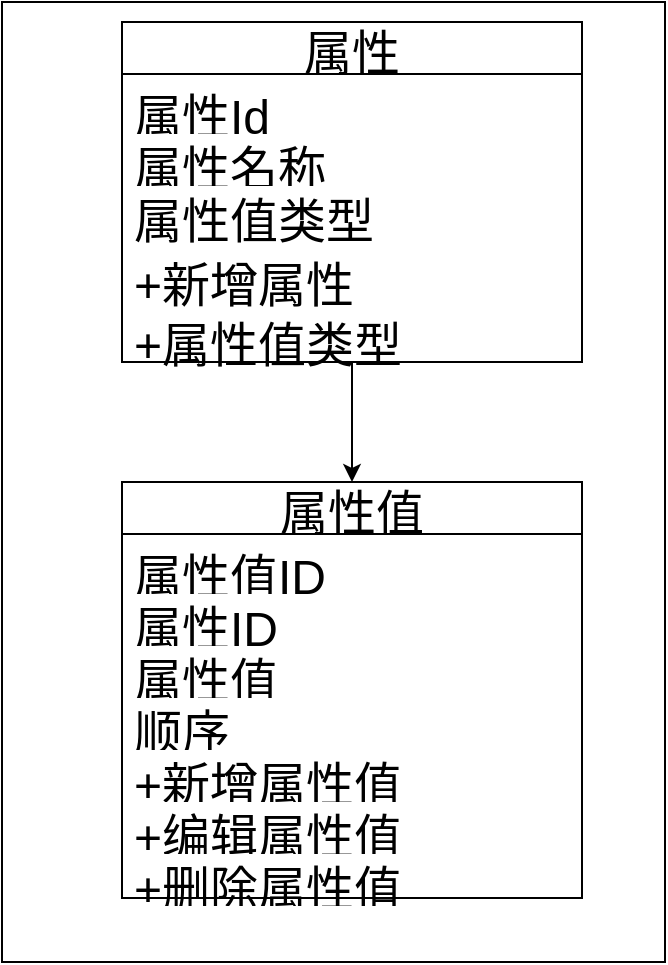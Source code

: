 <mxfile version="18.0.1" type="github">
  <diagram id="fuy1s0eva4b-fFWhVFdE" name="Page-1">
    <mxGraphModel dx="1613" dy="-6493" grid="1" gridSize="10" guides="1" tooltips="1" connect="1" arrows="1" fold="1" page="1" pageScale="1" pageWidth="827" pageHeight="1169" math="0" shadow="0">
      <root>
        <mxCell id="0" />
        <mxCell id="1" parent="0" />
        <mxCell id="HxOPDLQ4KwmjCW9O7RK3-1" value="" style="rounded=0;whiteSpace=wrap;html=1;fontSize=24;" vertex="1" parent="1">
          <mxGeometry x="-160" y="7100" width="331.5" height="480" as="geometry" />
        </mxCell>
        <mxCell id="HxOPDLQ4KwmjCW9O7RK3-2" style="edgeStyle=none;rounded=0;orthogonalLoop=1;jettySize=auto;html=1;entryX=0.5;entryY=0;entryDx=0;entryDy=0;fontSize=24;" edge="1" parent="1" source="HxOPDLQ4KwmjCW9O7RK3-3" target="HxOPDLQ4KwmjCW9O7RK3-9">
          <mxGeometry relative="1" as="geometry" />
        </mxCell>
        <mxCell id="HxOPDLQ4KwmjCW9O7RK3-3" value="属性" style="swimlane;fontStyle=0;childLayout=stackLayout;horizontal=1;startSize=26;fillColor=none;horizontalStack=0;resizeParent=1;resizeParentMax=0;resizeLast=0;collapsible=1;marginBottom=0;fontSize=24;" vertex="1" parent="1">
          <mxGeometry x="-100" y="7110" width="230" height="170" as="geometry" />
        </mxCell>
        <mxCell id="HxOPDLQ4KwmjCW9O7RK3-4" value="属性Id" style="text;strokeColor=none;fillColor=none;align=left;verticalAlign=top;spacingLeft=4;spacingRight=4;overflow=hidden;rotatable=0;points=[[0,0.5],[1,0.5]];portConstraint=eastwest;fontSize=24;" vertex="1" parent="HxOPDLQ4KwmjCW9O7RK3-3">
          <mxGeometry y="26" width="230" height="26" as="geometry" />
        </mxCell>
        <mxCell id="HxOPDLQ4KwmjCW9O7RK3-5" value="属性名称" style="text;strokeColor=none;fillColor=none;align=left;verticalAlign=top;spacingLeft=4;spacingRight=4;overflow=hidden;rotatable=0;points=[[0,0.5],[1,0.5]];portConstraint=eastwest;fontSize=24;" vertex="1" parent="HxOPDLQ4KwmjCW9O7RK3-3">
          <mxGeometry y="52" width="230" height="26" as="geometry" />
        </mxCell>
        <mxCell id="HxOPDLQ4KwmjCW9O7RK3-6" value="属性值类型" style="text;strokeColor=none;fillColor=none;align=left;verticalAlign=top;spacingLeft=4;spacingRight=4;overflow=hidden;rotatable=0;points=[[0,0.5],[1,0.5]];portConstraint=eastwest;fontSize=24;" vertex="1" parent="HxOPDLQ4KwmjCW9O7RK3-3">
          <mxGeometry y="78" width="230" height="32" as="geometry" />
        </mxCell>
        <mxCell id="HxOPDLQ4KwmjCW9O7RK3-7" value="+新增属性" style="text;strokeColor=none;fillColor=none;align=left;verticalAlign=top;spacingLeft=4;spacingRight=4;overflow=hidden;rotatable=0;points=[[0,0.5],[1,0.5]];portConstraint=eastwest;fontSize=24;" vertex="1" parent="HxOPDLQ4KwmjCW9O7RK3-3">
          <mxGeometry y="110" width="230" height="30" as="geometry" />
        </mxCell>
        <mxCell id="HxOPDLQ4KwmjCW9O7RK3-8" value="+属性值类型" style="text;strokeColor=none;fillColor=none;align=left;verticalAlign=top;spacingLeft=4;spacingRight=4;overflow=hidden;rotatable=0;points=[[0,0.5],[1,0.5]];portConstraint=eastwest;fontSize=24;" vertex="1" parent="HxOPDLQ4KwmjCW9O7RK3-3">
          <mxGeometry y="140" width="230" height="30" as="geometry" />
        </mxCell>
        <mxCell id="HxOPDLQ4KwmjCW9O7RK3-9" value="属性值" style="swimlane;fontStyle=0;childLayout=stackLayout;horizontal=1;startSize=26;fillColor=none;horizontalStack=0;resizeParent=1;resizeParentMax=0;resizeLast=0;collapsible=1;marginBottom=0;fontSize=24;" vertex="1" parent="1">
          <mxGeometry x="-100" y="7340" width="230" height="208" as="geometry" />
        </mxCell>
        <mxCell id="HxOPDLQ4KwmjCW9O7RK3-10" value="属性值ID" style="text;strokeColor=none;fillColor=none;align=left;verticalAlign=top;spacingLeft=4;spacingRight=4;overflow=hidden;rotatable=0;points=[[0,0.5],[1,0.5]];portConstraint=eastwest;fontSize=24;" vertex="1" parent="HxOPDLQ4KwmjCW9O7RK3-9">
          <mxGeometry y="26" width="230" height="26" as="geometry" />
        </mxCell>
        <mxCell id="HxOPDLQ4KwmjCW9O7RK3-11" value="属性ID" style="text;strokeColor=none;fillColor=none;align=left;verticalAlign=top;spacingLeft=4;spacingRight=4;overflow=hidden;rotatable=0;points=[[0,0.5],[1,0.5]];portConstraint=eastwest;fontSize=24;" vertex="1" parent="HxOPDLQ4KwmjCW9O7RK3-9">
          <mxGeometry y="52" width="230" height="26" as="geometry" />
        </mxCell>
        <mxCell id="HxOPDLQ4KwmjCW9O7RK3-12" value="属性值" style="text;strokeColor=none;fillColor=none;align=left;verticalAlign=top;spacingLeft=4;spacingRight=4;overflow=hidden;rotatable=0;points=[[0,0.5],[1,0.5]];portConstraint=eastwest;fontSize=24;" vertex="1" parent="HxOPDLQ4KwmjCW9O7RK3-9">
          <mxGeometry y="78" width="230" height="26" as="geometry" />
        </mxCell>
        <mxCell id="HxOPDLQ4KwmjCW9O7RK3-13" value="顺序" style="text;strokeColor=none;fillColor=none;align=left;verticalAlign=top;spacingLeft=4;spacingRight=4;overflow=hidden;rotatable=0;points=[[0,0.5],[1,0.5]];portConstraint=eastwest;fontSize=24;" vertex="1" parent="HxOPDLQ4KwmjCW9O7RK3-9">
          <mxGeometry y="104" width="230" height="26" as="geometry" />
        </mxCell>
        <mxCell id="HxOPDLQ4KwmjCW9O7RK3-14" value="+新增属性值" style="text;strokeColor=none;fillColor=none;align=left;verticalAlign=top;spacingLeft=4;spacingRight=4;overflow=hidden;rotatable=0;points=[[0,0.5],[1,0.5]];portConstraint=eastwest;fontSize=24;" vertex="1" parent="HxOPDLQ4KwmjCW9O7RK3-9">
          <mxGeometry y="130" width="230" height="26" as="geometry" />
        </mxCell>
        <mxCell id="HxOPDLQ4KwmjCW9O7RK3-15" value="+编辑属性值" style="text;strokeColor=none;fillColor=none;align=left;verticalAlign=top;spacingLeft=4;spacingRight=4;overflow=hidden;rotatable=0;points=[[0,0.5],[1,0.5]];portConstraint=eastwest;fontSize=24;" vertex="1" parent="HxOPDLQ4KwmjCW9O7RK3-9">
          <mxGeometry y="156" width="230" height="26" as="geometry" />
        </mxCell>
        <mxCell id="HxOPDLQ4KwmjCW9O7RK3-16" value="+删除属性值" style="text;strokeColor=none;fillColor=none;align=left;verticalAlign=top;spacingLeft=4;spacingRight=4;overflow=hidden;rotatable=0;points=[[0,0.5],[1,0.5]];portConstraint=eastwest;fontSize=24;" vertex="1" parent="HxOPDLQ4KwmjCW9O7RK3-9">
          <mxGeometry y="182" width="230" height="26" as="geometry" />
        </mxCell>
      </root>
    </mxGraphModel>
  </diagram>
</mxfile>
